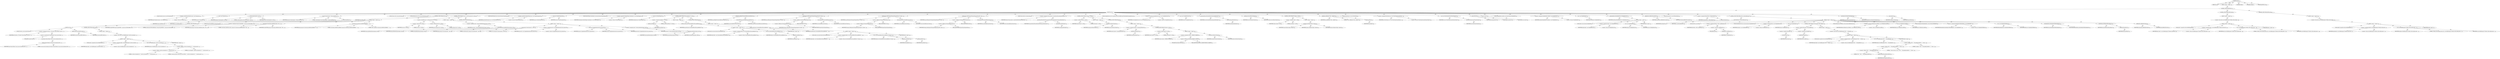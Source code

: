 digraph "send" {  
"111669149704" [label = <(METHOD,send)<SUB>156</SUB>> ]
"115964116996" [label = <(PARAM,this)<SUB>156</SUB>> ]
"25769803791" [label = <(BLOCK,&lt;empty&gt;,&lt;empty&gt;)<SUB>156</SUB>> ]
"47244640261" [label = <(CONTROL_STRUCTURE,TRY,try)<SUB>157</SUB>> ]
"25769803792" [label = <(BLOCK,try,try)<SUB>157</SUB>> ]
"94489280514" [label = <(LOCAL,Properties props: java.util.Properties)<SUB>158</SUB>> ]
"30064771146" [label = <(&lt;operator&gt;.assignment,Properties props = new Properties())<SUB>158</SUB>> ]
"68719476785" [label = <(IDENTIFIER,props,Properties props = new Properties())<SUB>158</SUB>> ]
"30064771147" [label = <(&lt;operator&gt;.alloc,new Properties())<SUB>158</SUB>> ]
"30064771148" [label = <(&lt;init&gt;,new Properties())<SUB>158</SUB>> ]
"68719476786" [label = <(IDENTIFIER,props,new Properties())<SUB>158</SUB>> ]
"30064771149" [label = <(put,put(&quot;mail.smtp.host&quot;, host))<SUB>160</SUB>> ]
"68719476787" [label = <(IDENTIFIER,props,put(&quot;mail.smtp.host&quot;, host))<SUB>160</SUB>> ]
"90194313235" [label = <(LITERAL,&quot;mail.smtp.host&quot;,put(&quot;mail.smtp.host&quot;, host))<SUB>160</SUB>> ]
"68719476788" [label = <(IDENTIFIER,host,put(&quot;mail.smtp.host&quot;, host))<SUB>160</SUB>> ]
"30064771150" [label = <(put,put(&quot;mail.smtp.port&quot;, String.valueOf(port)))<SUB>161</SUB>> ]
"68719476789" [label = <(IDENTIFIER,props,put(&quot;mail.smtp.port&quot;, String.valueOf(port)))<SUB>161</SUB>> ]
"90194313236" [label = <(LITERAL,&quot;mail.smtp.port&quot;,put(&quot;mail.smtp.port&quot;, String.valueOf(port)))<SUB>161</SUB>> ]
"30064771151" [label = <(valueOf,valueOf(port))<SUB>161</SUB>> ]
"68719476790" [label = <(IDENTIFIER,String,valueOf(port))<SUB>161</SUB>> ]
"68719476791" [label = <(IDENTIFIER,port,valueOf(port))<SUB>161</SUB>> ]
"94489280515" [label = <(LOCAL,Session sesh: javax.mail.Session)<SUB>166</SUB>> ]
"94489280516" [label = <(LOCAL,Authenticator auth: javax.mail.Authenticator)<SUB>167</SUB>> ]
"47244640262" [label = <(CONTROL_STRUCTURE,IF,if (SSL))<SUB>168</SUB>> ]
"68719476792" [label = <(IDENTIFIER,SSL,if (SSL))<SUB>168</SUB>> ]
"25769803793" [label = <(BLOCK,&lt;empty&gt;,&lt;empty&gt;)<SUB>168</SUB>> ]
"47244640263" [label = <(CONTROL_STRUCTURE,TRY,try)<SUB>169</SUB>> ]
"25769803794" [label = <(BLOCK,try,try)<SUB>169</SUB>> ]
"94489280517" [label = <(LOCAL,Provider p: java.security.Provider)<SUB>170</SUB>> ]
"30064771152" [label = <(&lt;operator&gt;.assignment,Provider p = (Provider) Class.forName(&quot;com.sun....)<SUB>170</SUB>> ]
"68719476793" [label = <(IDENTIFIER,p,Provider p = (Provider) Class.forName(&quot;com.sun....)<SUB>170</SUB>> ]
"30064771153" [label = <(&lt;operator&gt;.cast,(Provider) Class.forName(&quot;com.sun.net.ssl.inter...)<SUB>171</SUB>> ]
"180388626432" [label = <(TYPE_REF,Provider,Provider)<SUB>171</SUB>> ]
"30064771154" [label = <(newInstance,Class.forName(&quot;com.sun.net.ssl.internal.ssl.Pro...)<SUB>171</SUB>> ]
"30064771155" [label = <(forName,Class.forName(&quot;com.sun.net.ssl.internal.ssl.Pro...)<SUB>171</SUB>> ]
"68719476794" [label = <(IDENTIFIER,Class,Class.forName(&quot;com.sun.net.ssl.internal.ssl.Pro...)<SUB>171</SUB>> ]
"90194313237" [label = <(LITERAL,&quot;com.sun.net.ssl.internal.ssl.Provider&quot;,Class.forName(&quot;com.sun.net.ssl.internal.ssl.Pro...)<SUB>171</SUB>> ]
"30064771156" [label = <(addProvider,Security.addProvider(p))<SUB>172</SUB>> ]
"68719476795" [label = <(IDENTIFIER,Security,Security.addProvider(p))<SUB>172</SUB>> ]
"68719476796" [label = <(IDENTIFIER,p,Security.addProvider(p))<SUB>172</SUB>> ]
"47244640264" [label = <(CONTROL_STRUCTURE,CATCH,catch)<SUB>173</SUB>> ]
"25769803795" [label = <(BLOCK,&lt;empty&gt;,&lt;empty&gt;)<SUB>173</SUB>> ]
"30064771157" [label = <(&lt;operator&gt;.throw,throw new BuildException(&quot;could not instantiate...)<SUB>174</SUB>> ]
"25769803796" [label = <(BLOCK,&lt;empty&gt;,&lt;empty&gt;)<SUB>174</SUB>> ]
"94489280518" [label = <(LOCAL,$obj2: org.apache.tools.ant.BuildException)<SUB>174</SUB>> ]
"30064771158" [label = <(&lt;operator&gt;.assignment,$obj2 = new BuildException(&quot;could not instantia...)<SUB>174</SUB>> ]
"68719476797" [label = <(IDENTIFIER,$obj2,$obj2 = new BuildException(&quot;could not instantia...)<SUB>174</SUB>> ]
"30064771159" [label = <(&lt;operator&gt;.alloc,new BuildException(&quot;could not instantiate ssl &quot;...)<SUB>174</SUB>> ]
"30064771160" [label = <(&lt;init&gt;,new BuildException(&quot;could not instantiate ssl &quot;...)<SUB>174</SUB>> ]
"68719476798" [label = <(IDENTIFIER,$obj2,new BuildException(&quot;could not instantiate ssl &quot;...)<SUB>174</SUB>> ]
"30064771161" [label = <(&lt;operator&gt;.addition,&quot;could not instantiate ssl &quot; + &quot;security provid...)<SUB>174</SUB>> ]
"30064771162" [label = <(&lt;operator&gt;.addition,&quot;could not instantiate ssl &quot; + &quot;security provid...)<SUB>174</SUB>> ]
"90194313238" [label = <(LITERAL,&quot;could not instantiate ssl &quot;,&quot;could not instantiate ssl &quot; + &quot;security provid...)<SUB>174</SUB>> ]
"90194313239" [label = <(LITERAL,&quot;security provider, check that you have JSSE in &quot;,&quot;could not instantiate ssl &quot; + &quot;security provid...)<SUB>175</SUB>> ]
"90194313240" [label = <(LITERAL,&quot;your classpath&quot;,&quot;could not instantiate ssl &quot; + &quot;security provid...)<SUB>176</SUB>> ]
"68719476799" [label = <(IDENTIFIER,$obj2,&lt;empty&gt;)<SUB>174</SUB>> ]
"94489280519" [label = <(LOCAL,String SSL_FACTORY: java.lang.String)<SUB>178</SUB>> ]
"30064771163" [label = <(&lt;operator&gt;.assignment,String SSL_FACTORY = &quot;javax.net.ssl.SSLSocketFa...)<SUB>178</SUB>> ]
"68719476800" [label = <(IDENTIFIER,SSL_FACTORY,String SSL_FACTORY = &quot;javax.net.ssl.SSLSocketFa...)<SUB>178</SUB>> ]
"90194313241" [label = <(LITERAL,&quot;javax.net.ssl.SSLSocketFactory&quot;,String SSL_FACTORY = &quot;javax.net.ssl.SSLSocketFa...)<SUB>178</SUB>> ]
"30064771164" [label = <(put,props.put(&quot;mail.smtp.socketFactory.class&quot;, SSL_...)<SUB>180</SUB>> ]
"68719476801" [label = <(IDENTIFIER,props,props.put(&quot;mail.smtp.socketFactory.class&quot;, SSL_...)<SUB>180</SUB>> ]
"90194313242" [label = <(LITERAL,&quot;mail.smtp.socketFactory.class&quot;,props.put(&quot;mail.smtp.socketFactory.class&quot;, SSL_...)<SUB>180</SUB>> ]
"68719476802" [label = <(IDENTIFIER,SSL_FACTORY,props.put(&quot;mail.smtp.socketFactory.class&quot;, SSL_...)<SUB>180</SUB>> ]
"30064771165" [label = <(put,props.put(&quot;mail.smtp.socketFactory.fallback&quot;, &quot;...)<SUB>181</SUB>> ]
"68719476803" [label = <(IDENTIFIER,props,props.put(&quot;mail.smtp.socketFactory.fallback&quot;, &quot;...)<SUB>181</SUB>> ]
"90194313243" [label = <(LITERAL,&quot;mail.smtp.socketFactory.fallback&quot;,props.put(&quot;mail.smtp.socketFactory.fallback&quot;, &quot;...)<SUB>181</SUB>> ]
"90194313244" [label = <(LITERAL,&quot;false&quot;,props.put(&quot;mail.smtp.socketFactory.fallback&quot;, &quot;...)<SUB>181</SUB>> ]
"47244640265" [label = <(CONTROL_STRUCTURE,IF,if (user == null &amp;&amp; password == null))<SUB>183</SUB>> ]
"30064771166" [label = <(&lt;operator&gt;.logicalAnd,user == null &amp;&amp; password == null)<SUB>183</SUB>> ]
"30064771167" [label = <(&lt;operator&gt;.equals,user == null)<SUB>183</SUB>> ]
"68719476804" [label = <(IDENTIFIER,user,user == null)<SUB>183</SUB>> ]
"90194313245" [label = <(LITERAL,null,user == null)<SUB>183</SUB>> ]
"30064771168" [label = <(&lt;operator&gt;.equals,password == null)<SUB>183</SUB>> ]
"68719476805" [label = <(IDENTIFIER,password,password == null)<SUB>183</SUB>> ]
"90194313246" [label = <(LITERAL,null,password == null)<SUB>183</SUB>> ]
"25769803797" [label = <(BLOCK,&lt;empty&gt;,&lt;empty&gt;)<SUB>183</SUB>> ]
"30064771169" [label = <(&lt;operator&gt;.assignment,sesh = Session.getDefaultInstance(props, null))<SUB>184</SUB>> ]
"68719476806" [label = <(IDENTIFIER,sesh,sesh = Session.getDefaultInstance(props, null))<SUB>184</SUB>> ]
"30064771170" [label = <(getDefaultInstance,getDefaultInstance(props, null))<SUB>184</SUB>> ]
"68719476807" [label = <(IDENTIFIER,Session,getDefaultInstance(props, null))<SUB>184</SUB>> ]
"68719476808" [label = <(IDENTIFIER,props,getDefaultInstance(props, null))<SUB>184</SUB>> ]
"90194313247" [label = <(LITERAL,null,getDefaultInstance(props, null))<SUB>184</SUB>> ]
"47244640266" [label = <(CONTROL_STRUCTURE,ELSE,else)<SUB>185</SUB>> ]
"25769803798" [label = <(BLOCK,&lt;empty&gt;,&lt;empty&gt;)<SUB>185</SUB>> ]
"30064771171" [label = <(put,props.put(&quot;mail.smtp.auth&quot;, &quot;true&quot;))<SUB>186</SUB>> ]
"68719476809" [label = <(IDENTIFIER,props,props.put(&quot;mail.smtp.auth&quot;, &quot;true&quot;))<SUB>186</SUB>> ]
"90194313248" [label = <(LITERAL,&quot;mail.smtp.auth&quot;,props.put(&quot;mail.smtp.auth&quot;, &quot;true&quot;))<SUB>186</SUB>> ]
"90194313249" [label = <(LITERAL,&quot;true&quot;,props.put(&quot;mail.smtp.auth&quot;, &quot;true&quot;))<SUB>186</SUB>> ]
"30064771172" [label = <(&lt;operator&gt;.assignment,auth = new SimpleAuthenticator(user, password))<SUB>187</SUB>> ]
"68719476810" [label = <(IDENTIFIER,auth,auth = new SimpleAuthenticator(user, password))<SUB>187</SUB>> ]
"30064771173" [label = <(&lt;operator&gt;.alloc,new SimpleAuthenticator(user, password))<SUB>187</SUB>> ]
"30064771174" [label = <(&lt;init&gt;,new SimpleAuthenticator(user, password))<SUB>187</SUB>> ]
"68719476811" [label = <(IDENTIFIER,auth,new SimpleAuthenticator(user, password))<SUB>187</SUB>> ]
"68719476812" [label = <(IDENTIFIER,user,new SimpleAuthenticator(user, password))<SUB>187</SUB>> ]
"68719476813" [label = <(IDENTIFIER,password,new SimpleAuthenticator(user, password))<SUB>187</SUB>> ]
"30064771175" [label = <(&lt;operator&gt;.assignment,sesh = Session.getInstance(props, auth))<SUB>188</SUB>> ]
"68719476814" [label = <(IDENTIFIER,sesh,sesh = Session.getInstance(props, auth))<SUB>188</SUB>> ]
"30064771176" [label = <(getInstance,getInstance(props, auth))<SUB>188</SUB>> ]
"68719476815" [label = <(IDENTIFIER,Session,getInstance(props, auth))<SUB>188</SUB>> ]
"68719476816" [label = <(IDENTIFIER,props,getInstance(props, auth))<SUB>188</SUB>> ]
"68719476817" [label = <(IDENTIFIER,auth,getInstance(props, auth))<SUB>188</SUB>> ]
"94489280520" [label = <(LOCAL,MimeMessage msg: javax.mail.internet.MimeMessage)<SUB>191</SUB>> ]
"30064771177" [label = <(&lt;operator&gt;.assignment,MimeMessage msg = new MimeMessage(sesh))<SUB>191</SUB>> ]
"68719476818" [label = <(IDENTIFIER,msg,MimeMessage msg = new MimeMessage(sesh))<SUB>191</SUB>> ]
"30064771178" [label = <(&lt;operator&gt;.alloc,new MimeMessage(sesh))<SUB>191</SUB>> ]
"30064771179" [label = <(&lt;init&gt;,new MimeMessage(sesh))<SUB>191</SUB>> ]
"68719476819" [label = <(IDENTIFIER,msg,new MimeMessage(sesh))<SUB>191</SUB>> ]
"68719476820" [label = <(IDENTIFIER,sesh,new MimeMessage(sesh))<SUB>191</SUB>> ]
"94489280521" [label = <(LOCAL,MimeMultipart attachments: javax.mail.internet.MimeMultipart)<SUB>192</SUB>> ]
"30064771180" [label = <(&lt;operator&gt;.assignment,MimeMultipart attachments = new MimeMultipart())<SUB>192</SUB>> ]
"68719476821" [label = <(IDENTIFIER,attachments,MimeMultipart attachments = new MimeMultipart())<SUB>192</SUB>> ]
"30064771181" [label = <(&lt;operator&gt;.alloc,new MimeMultipart())<SUB>192</SUB>> ]
"30064771182" [label = <(&lt;init&gt;,new MimeMultipart())<SUB>192</SUB>> ]
"68719476822" [label = <(IDENTIFIER,attachments,new MimeMultipart())<SUB>192</SUB>> ]
"47244640267" [label = <(CONTROL_STRUCTURE,IF,if (from.getName() == null))<SUB>195</SUB>> ]
"30064771183" [label = <(&lt;operator&gt;.equals,from.getName() == null)<SUB>195</SUB>> ]
"30064771184" [label = <(getName,getName())<SUB>195</SUB>> ]
"68719476823" [label = <(IDENTIFIER,from,getName())<SUB>195</SUB>> ]
"90194313250" [label = <(LITERAL,null,from.getName() == null)<SUB>195</SUB>> ]
"25769803799" [label = <(BLOCK,&lt;empty&gt;,&lt;empty&gt;)<SUB>195</SUB>> ]
"30064771185" [label = <(setFrom,setFrom(new InternetAddress(from.getAddress())))<SUB>196</SUB>> ]
"68719476824" [label = <(IDENTIFIER,msg,setFrom(new InternetAddress(from.getAddress())))<SUB>196</SUB>> ]
"25769803800" [label = <(BLOCK,&lt;empty&gt;,&lt;empty&gt;)<SUB>196</SUB>> ]
"94489280522" [label = <(LOCAL,$obj3: javax.mail.internet.InternetAddress)<SUB>196</SUB>> ]
"30064771186" [label = <(&lt;operator&gt;.assignment,$obj3 = new InternetAddress(from.getAddress()))<SUB>196</SUB>> ]
"68719476825" [label = <(IDENTIFIER,$obj3,$obj3 = new InternetAddress(from.getAddress()))<SUB>196</SUB>> ]
"30064771187" [label = <(&lt;operator&gt;.alloc,new InternetAddress(from.getAddress()))<SUB>196</SUB>> ]
"30064771188" [label = <(&lt;init&gt;,new InternetAddress(from.getAddress()))<SUB>196</SUB>> ]
"68719476826" [label = <(IDENTIFIER,$obj3,new InternetAddress(from.getAddress()))<SUB>196</SUB>> ]
"30064771189" [label = <(getAddress,getAddress())<SUB>196</SUB>> ]
"68719476827" [label = <(IDENTIFIER,from,getAddress())<SUB>196</SUB>> ]
"68719476828" [label = <(IDENTIFIER,$obj3,&lt;empty&gt;)<SUB>196</SUB>> ]
"47244640268" [label = <(CONTROL_STRUCTURE,ELSE,else)<SUB>197</SUB>> ]
"25769803801" [label = <(BLOCK,&lt;empty&gt;,&lt;empty&gt;)<SUB>197</SUB>> ]
"30064771190" [label = <(setFrom,setFrom(new InternetAddress(from.getAddress(), ...)<SUB>198</SUB>> ]
"68719476829" [label = <(IDENTIFIER,msg,setFrom(new InternetAddress(from.getAddress(), ...)<SUB>198</SUB>> ]
"25769803802" [label = <(BLOCK,&lt;empty&gt;,&lt;empty&gt;)<SUB>198</SUB>> ]
"94489280523" [label = <(LOCAL,$obj4: javax.mail.internet.InternetAddress)<SUB>198</SUB>> ]
"30064771191" [label = <(&lt;operator&gt;.assignment,$obj4 = new InternetAddress(from.getAddress(), ...)<SUB>198</SUB>> ]
"68719476830" [label = <(IDENTIFIER,$obj4,$obj4 = new InternetAddress(from.getAddress(), ...)<SUB>198</SUB>> ]
"30064771192" [label = <(&lt;operator&gt;.alloc,new InternetAddress(from.getAddress(), from.get...)<SUB>198</SUB>> ]
"30064771193" [label = <(&lt;init&gt;,new InternetAddress(from.getAddress(), from.get...)<SUB>198</SUB>> ]
"68719476831" [label = <(IDENTIFIER,$obj4,new InternetAddress(from.getAddress(), from.get...)<SUB>198</SUB>> ]
"30064771194" [label = <(getAddress,getAddress())<SUB>198</SUB>> ]
"68719476832" [label = <(IDENTIFIER,from,getAddress())<SUB>198</SUB>> ]
"30064771195" [label = <(getName,getName())<SUB>199</SUB>> ]
"68719476833" [label = <(IDENTIFIER,from,getName())<SUB>199</SUB>> ]
"68719476834" [label = <(IDENTIFIER,$obj4,&lt;empty&gt;)<SUB>198</SUB>> ]
"30064771196" [label = <(setReplyTo,setReplyTo(internetAddresses(replyToList)))<SUB>202</SUB>> ]
"68719476835" [label = <(IDENTIFIER,msg,setReplyTo(internetAddresses(replyToList)))<SUB>202</SUB>> ]
"30064771197" [label = <(internetAddresses,internetAddresses(replyToList))<SUB>202</SUB>> ]
"68719476740" [label = <(IDENTIFIER,this,internetAddresses(replyToList))<SUB>202</SUB>> ]
"68719476836" [label = <(IDENTIFIER,replyToList,internetAddresses(replyToList))<SUB>202</SUB>> ]
"30064771198" [label = <(setRecipients,setRecipients(Message.RecipientType.TO, interne...)<SUB>203</SUB>> ]
"68719476837" [label = <(IDENTIFIER,msg,setRecipients(Message.RecipientType.TO, interne...)<SUB>203</SUB>> ]
"30064771199" [label = <(&lt;operator&gt;.fieldAccess,Message.RecipientType.TO)<SUB>203</SUB>> ]
"30064771200" [label = <(&lt;operator&gt;.fieldAccess,Message.RecipientType)<SUB>203</SUB>> ]
"68719476838" [label = <(IDENTIFIER,Message,setRecipients(Message.RecipientType.TO, interne...)<SUB>203</SUB>> ]
"55834574880" [label = <(FIELD_IDENTIFIER,RecipientType,RecipientType)<SUB>203</SUB>> ]
"55834574881" [label = <(FIELD_IDENTIFIER,TO,TO)<SUB>203</SUB>> ]
"30064771201" [label = <(internetAddresses,internetAddresses(toList))<SUB>204</SUB>> ]
"68719476741" [label = <(IDENTIFIER,this,internetAddresses(toList))<SUB>204</SUB>> ]
"68719476839" [label = <(IDENTIFIER,toList,internetAddresses(toList))<SUB>204</SUB>> ]
"30064771202" [label = <(setRecipients,setRecipients(Message.RecipientType.CC, interne...)<SUB>205</SUB>> ]
"68719476840" [label = <(IDENTIFIER,msg,setRecipients(Message.RecipientType.CC, interne...)<SUB>205</SUB>> ]
"30064771203" [label = <(&lt;operator&gt;.fieldAccess,Message.RecipientType.CC)<SUB>205</SUB>> ]
"30064771204" [label = <(&lt;operator&gt;.fieldAccess,Message.RecipientType)<SUB>205</SUB>> ]
"68719476841" [label = <(IDENTIFIER,Message,setRecipients(Message.RecipientType.CC, interne...)<SUB>205</SUB>> ]
"55834574882" [label = <(FIELD_IDENTIFIER,RecipientType,RecipientType)<SUB>205</SUB>> ]
"55834574883" [label = <(FIELD_IDENTIFIER,CC,CC)<SUB>205</SUB>> ]
"30064771205" [label = <(internetAddresses,internetAddresses(ccList))<SUB>206</SUB>> ]
"68719476742" [label = <(IDENTIFIER,this,internetAddresses(ccList))<SUB>206</SUB>> ]
"68719476842" [label = <(IDENTIFIER,ccList,internetAddresses(ccList))<SUB>206</SUB>> ]
"30064771206" [label = <(setRecipients,setRecipients(Message.RecipientType.BCC, intern...)<SUB>207</SUB>> ]
"68719476843" [label = <(IDENTIFIER,msg,setRecipients(Message.RecipientType.BCC, intern...)<SUB>207</SUB>> ]
"30064771207" [label = <(&lt;operator&gt;.fieldAccess,Message.RecipientType.BCC)<SUB>207</SUB>> ]
"30064771208" [label = <(&lt;operator&gt;.fieldAccess,Message.RecipientType)<SUB>207</SUB>> ]
"68719476844" [label = <(IDENTIFIER,Message,setRecipients(Message.RecipientType.BCC, intern...)<SUB>207</SUB>> ]
"55834574884" [label = <(FIELD_IDENTIFIER,RecipientType,RecipientType)<SUB>207</SUB>> ]
"55834574885" [label = <(FIELD_IDENTIFIER,BCC,BCC)<SUB>207</SUB>> ]
"30064771209" [label = <(internetAddresses,internetAddresses(bccList))<SUB>208</SUB>> ]
"68719476743" [label = <(IDENTIFIER,this,internetAddresses(bccList))<SUB>208</SUB>> ]
"68719476845" [label = <(IDENTIFIER,bccList,internetAddresses(bccList))<SUB>208</SUB>> ]
"94489280524" [label = <(LOCAL,String charset: java.lang.String)<SUB>212</SUB>> ]
"30064771210" [label = <(&lt;operator&gt;.assignment,String charset = parseCharSetFromMimeType(messa...)<SUB>212</SUB>> ]
"68719476846" [label = <(IDENTIFIER,charset,String charset = parseCharSetFromMimeType(messa...)<SUB>212</SUB>> ]
"30064771211" [label = <(parseCharSetFromMimeType,parseCharSetFromMimeType(message.getMimeType()))<SUB>212</SUB>> ]
"68719476744" [label = <(IDENTIFIER,this,parseCharSetFromMimeType(message.getMimeType()))<SUB>212</SUB>> ]
"30064771212" [label = <(getMimeType,getMimeType())<SUB>212</SUB>> ]
"68719476847" [label = <(IDENTIFIER,message,getMimeType())<SUB>212</SUB>> ]
"47244640269" [label = <(CONTROL_STRUCTURE,IF,if (charset != null))<SUB>213</SUB>> ]
"30064771213" [label = <(&lt;operator&gt;.notEquals,charset != null)<SUB>213</SUB>> ]
"68719476848" [label = <(IDENTIFIER,charset,charset != null)<SUB>213</SUB>> ]
"90194313251" [label = <(LITERAL,null,charset != null)<SUB>213</SUB>> ]
"25769803803" [label = <(BLOCK,&lt;empty&gt;,&lt;empty&gt;)<SUB>213</SUB>> ]
"30064771214" [label = <(setCharset,setCharset(charset))<SUB>215</SUB>> ]
"68719476849" [label = <(IDENTIFIER,message,setCharset(charset))<SUB>215</SUB>> ]
"68719476850" [label = <(IDENTIFIER,charset,setCharset(charset))<SUB>215</SUB>> ]
"47244640270" [label = <(CONTROL_STRUCTURE,ELSE,else)<SUB>216</SUB>> ]
"25769803804" [label = <(BLOCK,&lt;empty&gt;,&lt;empty&gt;)<SUB>216</SUB>> ]
"30064771215" [label = <(&lt;operator&gt;.assignment,charset = message.getCharset())<SUB>218</SUB>> ]
"68719476851" [label = <(IDENTIFIER,charset,charset = message.getCharset())<SUB>218</SUB>> ]
"30064771216" [label = <(getCharset,getCharset())<SUB>218</SUB>> ]
"68719476852" [label = <(IDENTIFIER,message,getCharset())<SUB>218</SUB>> ]
"47244640271" [label = <(CONTROL_STRUCTURE,IF,if (charset == null))<SUB>219</SUB>> ]
"30064771217" [label = <(&lt;operator&gt;.equals,charset == null)<SUB>219</SUB>> ]
"68719476853" [label = <(IDENTIFIER,charset,charset == null)<SUB>219</SUB>> ]
"90194313252" [label = <(LITERAL,null,charset == null)<SUB>219</SUB>> ]
"25769803805" [label = <(BLOCK,&lt;empty&gt;,&lt;empty&gt;)<SUB>219</SUB>> ]
"30064771218" [label = <(&lt;operator&gt;.assignment,charset = DEFAULT_CHARSET)<SUB>221</SUB>> ]
"68719476854" [label = <(IDENTIFIER,charset,charset = DEFAULT_CHARSET)<SUB>221</SUB>> ]
"30064771219" [label = <(&lt;operator&gt;.fieldAccess,MimeMailer.DEFAULT_CHARSET)<SUB>221</SUB>> ]
"180388626433" [label = <(TYPE_REF,MimeMailer,MimeMailer)<SUB>221</SUB>> ]
"55834574886" [label = <(FIELD_IDENTIFIER,DEFAULT_CHARSET,DEFAULT_CHARSET)<SUB>221</SUB>> ]
"30064771220" [label = <(setCharset,setCharset(charset))<SUB>222</SUB>> ]
"68719476855" [label = <(IDENTIFIER,message,setCharset(charset))<SUB>222</SUB>> ]
"68719476856" [label = <(IDENTIFIER,charset,setCharset(charset))<SUB>222</SUB>> ]
"94489280525" [label = <(LOCAL,StringDataSource sds: org.apache.tools.ant.taskdefs.email.MimeMailer$StringDataSource)<SUB>227</SUB>> ]
"30064771221" [label = <(&lt;operator&gt;.assignment,StringDataSource sds = new StringDataSource())<SUB>227</SUB>> ]
"68719476857" [label = <(IDENTIFIER,sds,StringDataSource sds = new StringDataSource())<SUB>227</SUB>> ]
"30064771222" [label = <(&lt;operator&gt;.alloc,new StringDataSource())<SUB>227</SUB>> ]
"30064771223" [label = <(&lt;init&gt;,new StringDataSource())<SUB>227</SUB>> ]
"68719476858" [label = <(IDENTIFIER,sds,new StringDataSource())<SUB>227</SUB>> ]
"30064771224" [label = <(setContentType,setContentType(message.getMimeType()))<SUB>228</SUB>> ]
"68719476859" [label = <(IDENTIFIER,sds,setContentType(message.getMimeType()))<SUB>228</SUB>> ]
"30064771225" [label = <(getMimeType,getMimeType())<SUB>228</SUB>> ]
"68719476860" [label = <(IDENTIFIER,message,getMimeType())<SUB>228</SUB>> ]
"30064771226" [label = <(setCharset,sds.setCharset(charset))<SUB>229</SUB>> ]
"68719476861" [label = <(IDENTIFIER,sds,sds.setCharset(charset))<SUB>229</SUB>> ]
"68719476862" [label = <(IDENTIFIER,charset,sds.setCharset(charset))<SUB>229</SUB>> ]
"47244640272" [label = <(CONTROL_STRUCTURE,IF,if (subject != null))<SUB>231</SUB>> ]
"30064771227" [label = <(&lt;operator&gt;.notEquals,subject != null)<SUB>231</SUB>> ]
"68719476863" [label = <(IDENTIFIER,subject,subject != null)<SUB>231</SUB>> ]
"90194313253" [label = <(LITERAL,null,subject != null)<SUB>231</SUB>> ]
"25769803806" [label = <(BLOCK,&lt;empty&gt;,&lt;empty&gt;)<SUB>231</SUB>> ]
"30064771228" [label = <(setSubject,setSubject(subject, charset))<SUB>232</SUB>> ]
"68719476864" [label = <(IDENTIFIER,msg,setSubject(subject, charset))<SUB>232</SUB>> ]
"68719476865" [label = <(IDENTIFIER,subject,setSubject(subject, charset))<SUB>232</SUB>> ]
"68719476866" [label = <(IDENTIFIER,charset,setSubject(subject, charset))<SUB>232</SUB>> ]
"30064771229" [label = <(addHeader,addHeader(&quot;Date&quot;, getDate()))<SUB>234</SUB>> ]
"68719476867" [label = <(IDENTIFIER,msg,addHeader(&quot;Date&quot;, getDate()))<SUB>234</SUB>> ]
"90194313254" [label = <(LITERAL,&quot;Date&quot;,addHeader(&quot;Date&quot;, getDate()))<SUB>234</SUB>> ]
"30064771230" [label = <(getDate,getDate())<SUB>234</SUB>> ]
"68719476745" [label = <(IDENTIFIER,this,getDate())<SUB>234</SUB>> ]
"94489280526" [label = <(LOCAL,PrintStream out: java.io.PrintStream)<SUB>236</SUB>> ]
"30064771231" [label = <(&lt;operator&gt;.assignment,PrintStream out = new PrintStream(sds.getOutput...)<SUB>236</SUB>> ]
"68719476868" [label = <(IDENTIFIER,out,PrintStream out = new PrintStream(sds.getOutput...)<SUB>236</SUB>> ]
"30064771232" [label = <(&lt;operator&gt;.alloc,new PrintStream(sds.getOutputStream()))<SUB>236</SUB>> ]
"30064771233" [label = <(&lt;init&gt;,new PrintStream(sds.getOutputStream()))<SUB>236</SUB>> ]
"68719476869" [label = <(IDENTIFIER,out,new PrintStream(sds.getOutputStream()))<SUB>236</SUB>> ]
"30064771234" [label = <(getOutputStream,sds.getOutputStream())<SUB>236</SUB>> ]
"68719476870" [label = <(IDENTIFIER,sds,sds.getOutputStream())<SUB>236</SUB>> ]
"30064771235" [label = <(print,print(out))<SUB>237</SUB>> ]
"68719476871" [label = <(IDENTIFIER,message,print(out))<SUB>237</SUB>> ]
"68719476872" [label = <(IDENTIFIER,out,print(out))<SUB>237</SUB>> ]
"30064771236" [label = <(close,out.close())<SUB>238</SUB>> ]
"68719476873" [label = <(IDENTIFIER,out,out.close())<SUB>238</SUB>> ]
"94489280527" [label = <(LOCAL,MimeBodyPart textbody: javax.mail.internet.MimeBodyPart)<SUB>240</SUB>> ]
"30064771237" [label = <(&lt;operator&gt;.assignment,MimeBodyPart textbody = new MimeBodyPart())<SUB>240</SUB>> ]
"68719476874" [label = <(IDENTIFIER,textbody,MimeBodyPart textbody = new MimeBodyPart())<SUB>240</SUB>> ]
"30064771238" [label = <(&lt;operator&gt;.alloc,new MimeBodyPart())<SUB>240</SUB>> ]
"30064771239" [label = <(&lt;init&gt;,new MimeBodyPart())<SUB>240</SUB>> ]
"68719476875" [label = <(IDENTIFIER,textbody,new MimeBodyPart())<SUB>240</SUB>> ]
"30064771240" [label = <(setDataHandler,setDataHandler(new DataHandler(sds)))<SUB>241</SUB>> ]
"68719476876" [label = <(IDENTIFIER,textbody,setDataHandler(new DataHandler(sds)))<SUB>241</SUB>> ]
"25769803807" [label = <(BLOCK,&lt;empty&gt;,&lt;empty&gt;)<SUB>241</SUB>> ]
"94489280528" [label = <(LOCAL,$obj5: javax.activation.DataHandler)<SUB>241</SUB>> ]
"30064771241" [label = <(&lt;operator&gt;.assignment,$obj5 = new DataHandler(sds))<SUB>241</SUB>> ]
"68719476877" [label = <(IDENTIFIER,$obj5,$obj5 = new DataHandler(sds))<SUB>241</SUB>> ]
"30064771242" [label = <(&lt;operator&gt;.alloc,new DataHandler(sds))<SUB>241</SUB>> ]
"30064771243" [label = <(&lt;init&gt;,new DataHandler(sds))<SUB>241</SUB>> ]
"68719476878" [label = <(IDENTIFIER,$obj5,new DataHandler(sds))<SUB>241</SUB>> ]
"68719476879" [label = <(IDENTIFIER,sds,new DataHandler(sds))<SUB>241</SUB>> ]
"68719476880" [label = <(IDENTIFIER,$obj5,&lt;empty&gt;)<SUB>241</SUB>> ]
"30064771244" [label = <(addBodyPart,addBodyPart(textbody))<SUB>242</SUB>> ]
"68719476881" [label = <(IDENTIFIER,attachments,addBodyPart(textbody))<SUB>242</SUB>> ]
"68719476882" [label = <(IDENTIFIER,textbody,addBodyPart(textbody))<SUB>242</SUB>> ]
"94489280529" [label = <(LOCAL,Enumeration e: java.util.Enumeration)<SUB>244</SUB>> ]
"30064771245" [label = <(&lt;operator&gt;.assignment,Enumeration e = files.elements())<SUB>244</SUB>> ]
"68719476883" [label = <(IDENTIFIER,e,Enumeration e = files.elements())<SUB>244</SUB>> ]
"30064771246" [label = <(elements,elements())<SUB>244</SUB>> ]
"68719476884" [label = <(IDENTIFIER,files,elements())<SUB>244</SUB>> ]
"47244640273" [label = <(CONTROL_STRUCTURE,WHILE,while (e.hasMoreElements()))<SUB>246</SUB>> ]
"30064771247" [label = <(hasMoreElements,e.hasMoreElements())<SUB>246</SUB>> ]
"68719476885" [label = <(IDENTIFIER,e,e.hasMoreElements())<SUB>246</SUB>> ]
"25769803808" [label = <(BLOCK,&lt;empty&gt;,&lt;empty&gt;)<SUB>246</SUB>> ]
"94489280530" [label = <(LOCAL,File file: java.io.File)<SUB>247</SUB>> ]
"30064771248" [label = <(&lt;operator&gt;.assignment,File file = (File) e.nextElement())<SUB>247</SUB>> ]
"68719476886" [label = <(IDENTIFIER,file,File file = (File) e.nextElement())<SUB>247</SUB>> ]
"30064771249" [label = <(&lt;operator&gt;.cast,(File) e.nextElement())<SUB>247</SUB>> ]
"180388626434" [label = <(TYPE_REF,File,File)<SUB>247</SUB>> ]
"30064771250" [label = <(nextElement,e.nextElement())<SUB>247</SUB>> ]
"68719476887" [label = <(IDENTIFIER,e,e.nextElement())<SUB>247</SUB>> ]
"94489280531" [label = <(LOCAL,MimeBodyPart body: javax.mail.internet.MimeBodyPart)<SUB>249</SUB>> ]
"30064771251" [label = <(&lt;operator&gt;.assignment,body = new MimeBodyPart())<SUB>251</SUB>> ]
"68719476888" [label = <(IDENTIFIER,body,body = new MimeBodyPart())<SUB>251</SUB>> ]
"30064771252" [label = <(&lt;operator&gt;.alloc,new MimeBodyPart())<SUB>251</SUB>> ]
"30064771253" [label = <(&lt;init&gt;,new MimeBodyPart())<SUB>251</SUB>> ]
"68719476889" [label = <(IDENTIFIER,body,new MimeBodyPart())<SUB>251</SUB>> ]
"47244640274" [label = <(CONTROL_STRUCTURE,IF,if (!file.exists() || !file.canRead()))<SUB>252</SUB>> ]
"30064771254" [label = <(&lt;operator&gt;.logicalOr,!file.exists() || !file.canRead())<SUB>252</SUB>> ]
"30064771255" [label = <(&lt;operator&gt;.logicalNot,!file.exists())<SUB>252</SUB>> ]
"30064771256" [label = <(exists,file.exists())<SUB>252</SUB>> ]
"68719476890" [label = <(IDENTIFIER,file,file.exists())<SUB>252</SUB>> ]
"30064771257" [label = <(&lt;operator&gt;.logicalNot,!file.canRead())<SUB>252</SUB>> ]
"30064771258" [label = <(canRead,file.canRead())<SUB>252</SUB>> ]
"68719476891" [label = <(IDENTIFIER,file,file.canRead())<SUB>252</SUB>> ]
"25769803809" [label = <(BLOCK,&lt;empty&gt;,&lt;empty&gt;)<SUB>252</SUB>> ]
"30064771259" [label = <(&lt;operator&gt;.throw,throw new BuildException(&quot;File \&quot;&quot; + file.getAb...)<SUB>253</SUB>> ]
"25769803810" [label = <(BLOCK,&lt;empty&gt;,&lt;empty&gt;)<SUB>253</SUB>> ]
"94489280532" [label = <(LOCAL,$obj6: org.apache.tools.ant.BuildException)<SUB>253</SUB>> ]
"30064771260" [label = <(&lt;operator&gt;.assignment,$obj6 = new BuildException(&quot;File \&quot;&quot; + file.get...)<SUB>253</SUB>> ]
"68719476892" [label = <(IDENTIFIER,$obj6,$obj6 = new BuildException(&quot;File \&quot;&quot; + file.get...)<SUB>253</SUB>> ]
"30064771261" [label = <(&lt;operator&gt;.alloc,new BuildException(&quot;File \&quot;&quot; + file.getAbsolute...)<SUB>253</SUB>> ]
"30064771262" [label = <(&lt;init&gt;,new BuildException(&quot;File \&quot;&quot; + file.getAbsolute...)<SUB>253</SUB>> ]
"68719476893" [label = <(IDENTIFIER,$obj6,new BuildException(&quot;File \&quot;&quot; + file.getAbsolute...)<SUB>253</SUB>> ]
"30064771263" [label = <(&lt;operator&gt;.addition,&quot;File \&quot;&quot; + file.getAbsolutePath() + &quot;\&quot; does n...)<SUB>253</SUB>> ]
"30064771264" [label = <(&lt;operator&gt;.addition,&quot;File \&quot;&quot; + file.getAbsolutePath() + &quot;\&quot; does n...)<SUB>253</SUB>> ]
"30064771265" [label = <(&lt;operator&gt;.addition,&quot;File \&quot;&quot; + file.getAbsolutePath())<SUB>253</SUB>> ]
"90194313255" [label = <(LITERAL,&quot;File \&quot;&quot;,&quot;File \&quot;&quot; + file.getAbsolutePath())<SUB>253</SUB>> ]
"30064771266" [label = <(getAbsolutePath,file.getAbsolutePath())<SUB>253</SUB>> ]
"68719476894" [label = <(IDENTIFIER,file,file.getAbsolutePath())<SUB>253</SUB>> ]
"90194313256" [label = <(LITERAL,&quot;\&quot; does not exist or is not &quot;,&quot;File \&quot;&quot; + file.getAbsolutePath() + &quot;\&quot; does n...)<SUB>254</SUB>> ]
"90194313257" [label = <(LITERAL,&quot;readable.&quot;,&quot;File \&quot;&quot; + file.getAbsolutePath() + &quot;\&quot; does n...)<SUB>255</SUB>> ]
"68719476895" [label = <(IDENTIFIER,$obj6,&lt;empty&gt;)<SUB>253</SUB>> ]
"94489280533" [label = <(LOCAL,FileDataSource fileData: javax.activation.FileDataSource)<SUB>257</SUB>> ]
"30064771267" [label = <(&lt;operator&gt;.assignment,FileDataSource fileData = new FileDataSource(file))<SUB>257</SUB>> ]
"68719476896" [label = <(IDENTIFIER,fileData,FileDataSource fileData = new FileDataSource(file))<SUB>257</SUB>> ]
"30064771268" [label = <(&lt;operator&gt;.alloc,new FileDataSource(file))<SUB>257</SUB>> ]
"30064771269" [label = <(&lt;init&gt;,new FileDataSource(file))<SUB>257</SUB>> ]
"68719476897" [label = <(IDENTIFIER,fileData,new FileDataSource(file))<SUB>257</SUB>> ]
"68719476898" [label = <(IDENTIFIER,file,new FileDataSource(file))<SUB>257</SUB>> ]
"94489280534" [label = <(LOCAL,DataHandler fileDataHandler: javax.activation.DataHandler)<SUB>258</SUB>> ]
"30064771270" [label = <(&lt;operator&gt;.assignment,DataHandler fileDataHandler = new DataHandler(f...)<SUB>258</SUB>> ]
"68719476899" [label = <(IDENTIFIER,fileDataHandler,DataHandler fileDataHandler = new DataHandler(f...)<SUB>258</SUB>> ]
"30064771271" [label = <(&lt;operator&gt;.alloc,new DataHandler(fileData))<SUB>258</SUB>> ]
"30064771272" [label = <(&lt;init&gt;,new DataHandler(fileData))<SUB>258</SUB>> ]
"68719476900" [label = <(IDENTIFIER,fileDataHandler,new DataHandler(fileData))<SUB>258</SUB>> ]
"68719476901" [label = <(IDENTIFIER,fileData,new DataHandler(fileData))<SUB>258</SUB>> ]
"30064771273" [label = <(setDataHandler,setDataHandler(fileDataHandler))<SUB>260</SUB>> ]
"68719476902" [label = <(IDENTIFIER,body,setDataHandler(fileDataHandler))<SUB>260</SUB>> ]
"68719476903" [label = <(IDENTIFIER,fileDataHandler,setDataHandler(fileDataHandler))<SUB>260</SUB>> ]
"30064771274" [label = <(setFileName,setFileName(file.getName()))<SUB>261</SUB>> ]
"68719476904" [label = <(IDENTIFIER,body,setFileName(file.getName()))<SUB>261</SUB>> ]
"30064771275" [label = <(getName,file.getName())<SUB>261</SUB>> ]
"68719476905" [label = <(IDENTIFIER,file,file.getName())<SUB>261</SUB>> ]
"30064771276" [label = <(addBodyPart,addBodyPart(body))<SUB>262</SUB>> ]
"68719476906" [label = <(IDENTIFIER,attachments,addBodyPart(body))<SUB>262</SUB>> ]
"68719476907" [label = <(IDENTIFIER,body,addBodyPart(body))<SUB>262</SUB>> ]
"30064771277" [label = <(setContent,setContent(attachments))<SUB>265</SUB>> ]
"68719476908" [label = <(IDENTIFIER,msg,setContent(attachments))<SUB>265</SUB>> ]
"68719476909" [label = <(IDENTIFIER,attachments,setContent(attachments))<SUB>265</SUB>> ]
"30064771278" [label = <(send,send(msg))<SUB>266</SUB>> ]
"68719476910" [label = <(IDENTIFIER,Transport,send(msg))<SUB>266</SUB>> ]
"68719476911" [label = <(IDENTIFIER,msg,send(msg))<SUB>266</SUB>> ]
"47244640275" [label = <(CONTROL_STRUCTURE,CATCH,catch)<SUB>267</SUB>> ]
"25769803811" [label = <(BLOCK,&lt;empty&gt;,&lt;empty&gt;)<SUB>267</SUB>> ]
"30064771279" [label = <(&lt;operator&gt;.throw,throw new BuildException(&quot;Problem while sending...)<SUB>268</SUB>> ]
"25769803812" [label = <(BLOCK,&lt;empty&gt;,&lt;empty&gt;)<SUB>268</SUB>> ]
"94489280535" [label = <(LOCAL,$obj7: org.apache.tools.ant.BuildException)<SUB>268</SUB>> ]
"30064771280" [label = <(&lt;operator&gt;.assignment,$obj7 = new BuildException(&quot;Problem while sendi...)<SUB>268</SUB>> ]
"68719476912" [label = <(IDENTIFIER,$obj7,$obj7 = new BuildException(&quot;Problem while sendi...)<SUB>268</SUB>> ]
"30064771281" [label = <(&lt;operator&gt;.alloc,new BuildException(&quot;Problem while sending mime ...)<SUB>268</SUB>> ]
"30064771282" [label = <(&lt;init&gt;,new BuildException(&quot;Problem while sending mime ...)<SUB>268</SUB>> ]
"68719476913" [label = <(IDENTIFIER,$obj7,new BuildException(&quot;Problem while sending mime ...)<SUB>268</SUB>> ]
"90194313258" [label = <(LITERAL,&quot;Problem while sending mime mail:&quot;,new BuildException(&quot;Problem while sending mime ...)<SUB>268</SUB>> ]
"68719476914" [label = <(IDENTIFIER,e,new BuildException(&quot;Problem while sending mime ...)<SUB>268</SUB>> ]
"68719476915" [label = <(IDENTIFIER,$obj7,&lt;empty&gt;)<SUB>268</SUB>> ]
"47244640276" [label = <(CONTROL_STRUCTURE,CATCH,catch)<SUB>269</SUB>> ]
"25769803813" [label = <(BLOCK,&lt;empty&gt;,&lt;empty&gt;)<SUB>269</SUB>> ]
"30064771283" [label = <(&lt;operator&gt;.throw,throw new BuildException(&quot;Problem while sending...)<SUB>270</SUB>> ]
"25769803814" [label = <(BLOCK,&lt;empty&gt;,&lt;empty&gt;)<SUB>270</SUB>> ]
"94489280536" [label = <(LOCAL,$obj8: org.apache.tools.ant.BuildException)<SUB>270</SUB>> ]
"30064771284" [label = <(&lt;operator&gt;.assignment,$obj8 = new BuildException(&quot;Problem while sendi...)<SUB>270</SUB>> ]
"68719476916" [label = <(IDENTIFIER,$obj8,$obj8 = new BuildException(&quot;Problem while sendi...)<SUB>270</SUB>> ]
"30064771285" [label = <(&lt;operator&gt;.alloc,new BuildException(&quot;Problem while sending mime ...)<SUB>270</SUB>> ]
"30064771286" [label = <(&lt;init&gt;,new BuildException(&quot;Problem while sending mime ...)<SUB>270</SUB>> ]
"68719476917" [label = <(IDENTIFIER,$obj8,new BuildException(&quot;Problem while sending mime ...)<SUB>270</SUB>> ]
"90194313259" [label = <(LITERAL,&quot;Problem while sending mime mail:&quot;,new BuildException(&quot;Problem while sending mime ...)<SUB>270</SUB>> ]
"68719476918" [label = <(IDENTIFIER,e,new BuildException(&quot;Problem while sending mime ...)<SUB>270</SUB>> ]
"68719476919" [label = <(IDENTIFIER,$obj8,&lt;empty&gt;)<SUB>270</SUB>> ]
"133143986198" [label = <(MODIFIER,PUBLIC)> ]
"133143986199" [label = <(MODIFIER,VIRTUAL)> ]
"128849018888" [label = <(METHOD_RETURN,void)<SUB>156</SUB>> ]
  "111669149704" -> "115964116996"  [ label = "AST: "] 
  "111669149704" -> "25769803791"  [ label = "AST: "] 
  "111669149704" -> "133143986198"  [ label = "AST: "] 
  "111669149704" -> "133143986199"  [ label = "AST: "] 
  "111669149704" -> "128849018888"  [ label = "AST: "] 
  "25769803791" -> "47244640261"  [ label = "AST: "] 
  "47244640261" -> "25769803792"  [ label = "AST: "] 
  "47244640261" -> "47244640275"  [ label = "AST: "] 
  "47244640261" -> "47244640276"  [ label = "AST: "] 
  "25769803792" -> "94489280514"  [ label = "AST: "] 
  "25769803792" -> "30064771146"  [ label = "AST: "] 
  "25769803792" -> "30064771148"  [ label = "AST: "] 
  "25769803792" -> "30064771149"  [ label = "AST: "] 
  "25769803792" -> "30064771150"  [ label = "AST: "] 
  "25769803792" -> "94489280515"  [ label = "AST: "] 
  "25769803792" -> "94489280516"  [ label = "AST: "] 
  "25769803792" -> "47244640262"  [ label = "AST: "] 
  "25769803792" -> "47244640265"  [ label = "AST: "] 
  "25769803792" -> "94489280520"  [ label = "AST: "] 
  "25769803792" -> "30064771177"  [ label = "AST: "] 
  "25769803792" -> "30064771179"  [ label = "AST: "] 
  "25769803792" -> "94489280521"  [ label = "AST: "] 
  "25769803792" -> "30064771180"  [ label = "AST: "] 
  "25769803792" -> "30064771182"  [ label = "AST: "] 
  "25769803792" -> "47244640267"  [ label = "AST: "] 
  "25769803792" -> "30064771196"  [ label = "AST: "] 
  "25769803792" -> "30064771198"  [ label = "AST: "] 
  "25769803792" -> "30064771202"  [ label = "AST: "] 
  "25769803792" -> "30064771206"  [ label = "AST: "] 
  "25769803792" -> "94489280524"  [ label = "AST: "] 
  "25769803792" -> "30064771210"  [ label = "AST: "] 
  "25769803792" -> "47244640269"  [ label = "AST: "] 
  "25769803792" -> "94489280525"  [ label = "AST: "] 
  "25769803792" -> "30064771221"  [ label = "AST: "] 
  "25769803792" -> "30064771223"  [ label = "AST: "] 
  "25769803792" -> "30064771224"  [ label = "AST: "] 
  "25769803792" -> "30064771226"  [ label = "AST: "] 
  "25769803792" -> "47244640272"  [ label = "AST: "] 
  "25769803792" -> "30064771229"  [ label = "AST: "] 
  "25769803792" -> "94489280526"  [ label = "AST: "] 
  "25769803792" -> "30064771231"  [ label = "AST: "] 
  "25769803792" -> "30064771233"  [ label = "AST: "] 
  "25769803792" -> "30064771235"  [ label = "AST: "] 
  "25769803792" -> "30064771236"  [ label = "AST: "] 
  "25769803792" -> "94489280527"  [ label = "AST: "] 
  "25769803792" -> "30064771237"  [ label = "AST: "] 
  "25769803792" -> "30064771239"  [ label = "AST: "] 
  "25769803792" -> "30064771240"  [ label = "AST: "] 
  "25769803792" -> "30064771244"  [ label = "AST: "] 
  "25769803792" -> "94489280529"  [ label = "AST: "] 
  "25769803792" -> "30064771245"  [ label = "AST: "] 
  "25769803792" -> "47244640273"  [ label = "AST: "] 
  "25769803792" -> "30064771277"  [ label = "AST: "] 
  "25769803792" -> "30064771278"  [ label = "AST: "] 
  "30064771146" -> "68719476785"  [ label = "AST: "] 
  "30064771146" -> "30064771147"  [ label = "AST: "] 
  "30064771148" -> "68719476786"  [ label = "AST: "] 
  "30064771149" -> "68719476787"  [ label = "AST: "] 
  "30064771149" -> "90194313235"  [ label = "AST: "] 
  "30064771149" -> "68719476788"  [ label = "AST: "] 
  "30064771150" -> "68719476789"  [ label = "AST: "] 
  "30064771150" -> "90194313236"  [ label = "AST: "] 
  "30064771150" -> "30064771151"  [ label = "AST: "] 
  "30064771151" -> "68719476790"  [ label = "AST: "] 
  "30064771151" -> "68719476791"  [ label = "AST: "] 
  "47244640262" -> "68719476792"  [ label = "AST: "] 
  "47244640262" -> "25769803793"  [ label = "AST: "] 
  "25769803793" -> "47244640263"  [ label = "AST: "] 
  "25769803793" -> "94489280519"  [ label = "AST: "] 
  "25769803793" -> "30064771163"  [ label = "AST: "] 
  "25769803793" -> "30064771164"  [ label = "AST: "] 
  "25769803793" -> "30064771165"  [ label = "AST: "] 
  "47244640263" -> "25769803794"  [ label = "AST: "] 
  "47244640263" -> "47244640264"  [ label = "AST: "] 
  "25769803794" -> "94489280517"  [ label = "AST: "] 
  "25769803794" -> "30064771152"  [ label = "AST: "] 
  "25769803794" -> "30064771156"  [ label = "AST: "] 
  "30064771152" -> "68719476793"  [ label = "AST: "] 
  "30064771152" -> "30064771153"  [ label = "AST: "] 
  "30064771153" -> "180388626432"  [ label = "AST: "] 
  "30064771153" -> "30064771154"  [ label = "AST: "] 
  "30064771154" -> "30064771155"  [ label = "AST: "] 
  "30064771155" -> "68719476794"  [ label = "AST: "] 
  "30064771155" -> "90194313237"  [ label = "AST: "] 
  "30064771156" -> "68719476795"  [ label = "AST: "] 
  "30064771156" -> "68719476796"  [ label = "AST: "] 
  "47244640264" -> "25769803795"  [ label = "AST: "] 
  "25769803795" -> "30064771157"  [ label = "AST: "] 
  "30064771157" -> "25769803796"  [ label = "AST: "] 
  "25769803796" -> "94489280518"  [ label = "AST: "] 
  "25769803796" -> "30064771158"  [ label = "AST: "] 
  "25769803796" -> "30064771160"  [ label = "AST: "] 
  "25769803796" -> "68719476799"  [ label = "AST: "] 
  "30064771158" -> "68719476797"  [ label = "AST: "] 
  "30064771158" -> "30064771159"  [ label = "AST: "] 
  "30064771160" -> "68719476798"  [ label = "AST: "] 
  "30064771160" -> "30064771161"  [ label = "AST: "] 
  "30064771161" -> "30064771162"  [ label = "AST: "] 
  "30064771161" -> "90194313240"  [ label = "AST: "] 
  "30064771162" -> "90194313238"  [ label = "AST: "] 
  "30064771162" -> "90194313239"  [ label = "AST: "] 
  "30064771163" -> "68719476800"  [ label = "AST: "] 
  "30064771163" -> "90194313241"  [ label = "AST: "] 
  "30064771164" -> "68719476801"  [ label = "AST: "] 
  "30064771164" -> "90194313242"  [ label = "AST: "] 
  "30064771164" -> "68719476802"  [ label = "AST: "] 
  "30064771165" -> "68719476803"  [ label = "AST: "] 
  "30064771165" -> "90194313243"  [ label = "AST: "] 
  "30064771165" -> "90194313244"  [ label = "AST: "] 
  "47244640265" -> "30064771166"  [ label = "AST: "] 
  "47244640265" -> "25769803797"  [ label = "AST: "] 
  "47244640265" -> "47244640266"  [ label = "AST: "] 
  "30064771166" -> "30064771167"  [ label = "AST: "] 
  "30064771166" -> "30064771168"  [ label = "AST: "] 
  "30064771167" -> "68719476804"  [ label = "AST: "] 
  "30064771167" -> "90194313245"  [ label = "AST: "] 
  "30064771168" -> "68719476805"  [ label = "AST: "] 
  "30064771168" -> "90194313246"  [ label = "AST: "] 
  "25769803797" -> "30064771169"  [ label = "AST: "] 
  "30064771169" -> "68719476806"  [ label = "AST: "] 
  "30064771169" -> "30064771170"  [ label = "AST: "] 
  "30064771170" -> "68719476807"  [ label = "AST: "] 
  "30064771170" -> "68719476808"  [ label = "AST: "] 
  "30064771170" -> "90194313247"  [ label = "AST: "] 
  "47244640266" -> "25769803798"  [ label = "AST: "] 
  "25769803798" -> "30064771171"  [ label = "AST: "] 
  "25769803798" -> "30064771172"  [ label = "AST: "] 
  "25769803798" -> "30064771174"  [ label = "AST: "] 
  "25769803798" -> "30064771175"  [ label = "AST: "] 
  "30064771171" -> "68719476809"  [ label = "AST: "] 
  "30064771171" -> "90194313248"  [ label = "AST: "] 
  "30064771171" -> "90194313249"  [ label = "AST: "] 
  "30064771172" -> "68719476810"  [ label = "AST: "] 
  "30064771172" -> "30064771173"  [ label = "AST: "] 
  "30064771174" -> "68719476811"  [ label = "AST: "] 
  "30064771174" -> "68719476812"  [ label = "AST: "] 
  "30064771174" -> "68719476813"  [ label = "AST: "] 
  "30064771175" -> "68719476814"  [ label = "AST: "] 
  "30064771175" -> "30064771176"  [ label = "AST: "] 
  "30064771176" -> "68719476815"  [ label = "AST: "] 
  "30064771176" -> "68719476816"  [ label = "AST: "] 
  "30064771176" -> "68719476817"  [ label = "AST: "] 
  "30064771177" -> "68719476818"  [ label = "AST: "] 
  "30064771177" -> "30064771178"  [ label = "AST: "] 
  "30064771179" -> "68719476819"  [ label = "AST: "] 
  "30064771179" -> "68719476820"  [ label = "AST: "] 
  "30064771180" -> "68719476821"  [ label = "AST: "] 
  "30064771180" -> "30064771181"  [ label = "AST: "] 
  "30064771182" -> "68719476822"  [ label = "AST: "] 
  "47244640267" -> "30064771183"  [ label = "AST: "] 
  "47244640267" -> "25769803799"  [ label = "AST: "] 
  "47244640267" -> "47244640268"  [ label = "AST: "] 
  "30064771183" -> "30064771184"  [ label = "AST: "] 
  "30064771183" -> "90194313250"  [ label = "AST: "] 
  "30064771184" -> "68719476823"  [ label = "AST: "] 
  "25769803799" -> "30064771185"  [ label = "AST: "] 
  "30064771185" -> "68719476824"  [ label = "AST: "] 
  "30064771185" -> "25769803800"  [ label = "AST: "] 
  "25769803800" -> "94489280522"  [ label = "AST: "] 
  "25769803800" -> "30064771186"  [ label = "AST: "] 
  "25769803800" -> "30064771188"  [ label = "AST: "] 
  "25769803800" -> "68719476828"  [ label = "AST: "] 
  "30064771186" -> "68719476825"  [ label = "AST: "] 
  "30064771186" -> "30064771187"  [ label = "AST: "] 
  "30064771188" -> "68719476826"  [ label = "AST: "] 
  "30064771188" -> "30064771189"  [ label = "AST: "] 
  "30064771189" -> "68719476827"  [ label = "AST: "] 
  "47244640268" -> "25769803801"  [ label = "AST: "] 
  "25769803801" -> "30064771190"  [ label = "AST: "] 
  "30064771190" -> "68719476829"  [ label = "AST: "] 
  "30064771190" -> "25769803802"  [ label = "AST: "] 
  "25769803802" -> "94489280523"  [ label = "AST: "] 
  "25769803802" -> "30064771191"  [ label = "AST: "] 
  "25769803802" -> "30064771193"  [ label = "AST: "] 
  "25769803802" -> "68719476834"  [ label = "AST: "] 
  "30064771191" -> "68719476830"  [ label = "AST: "] 
  "30064771191" -> "30064771192"  [ label = "AST: "] 
  "30064771193" -> "68719476831"  [ label = "AST: "] 
  "30064771193" -> "30064771194"  [ label = "AST: "] 
  "30064771193" -> "30064771195"  [ label = "AST: "] 
  "30064771194" -> "68719476832"  [ label = "AST: "] 
  "30064771195" -> "68719476833"  [ label = "AST: "] 
  "30064771196" -> "68719476835"  [ label = "AST: "] 
  "30064771196" -> "30064771197"  [ label = "AST: "] 
  "30064771197" -> "68719476740"  [ label = "AST: "] 
  "30064771197" -> "68719476836"  [ label = "AST: "] 
  "30064771198" -> "68719476837"  [ label = "AST: "] 
  "30064771198" -> "30064771199"  [ label = "AST: "] 
  "30064771198" -> "30064771201"  [ label = "AST: "] 
  "30064771199" -> "30064771200"  [ label = "AST: "] 
  "30064771199" -> "55834574881"  [ label = "AST: "] 
  "30064771200" -> "68719476838"  [ label = "AST: "] 
  "30064771200" -> "55834574880"  [ label = "AST: "] 
  "30064771201" -> "68719476741"  [ label = "AST: "] 
  "30064771201" -> "68719476839"  [ label = "AST: "] 
  "30064771202" -> "68719476840"  [ label = "AST: "] 
  "30064771202" -> "30064771203"  [ label = "AST: "] 
  "30064771202" -> "30064771205"  [ label = "AST: "] 
  "30064771203" -> "30064771204"  [ label = "AST: "] 
  "30064771203" -> "55834574883"  [ label = "AST: "] 
  "30064771204" -> "68719476841"  [ label = "AST: "] 
  "30064771204" -> "55834574882"  [ label = "AST: "] 
  "30064771205" -> "68719476742"  [ label = "AST: "] 
  "30064771205" -> "68719476842"  [ label = "AST: "] 
  "30064771206" -> "68719476843"  [ label = "AST: "] 
  "30064771206" -> "30064771207"  [ label = "AST: "] 
  "30064771206" -> "30064771209"  [ label = "AST: "] 
  "30064771207" -> "30064771208"  [ label = "AST: "] 
  "30064771207" -> "55834574885"  [ label = "AST: "] 
  "30064771208" -> "68719476844"  [ label = "AST: "] 
  "30064771208" -> "55834574884"  [ label = "AST: "] 
  "30064771209" -> "68719476743"  [ label = "AST: "] 
  "30064771209" -> "68719476845"  [ label = "AST: "] 
  "30064771210" -> "68719476846"  [ label = "AST: "] 
  "30064771210" -> "30064771211"  [ label = "AST: "] 
  "30064771211" -> "68719476744"  [ label = "AST: "] 
  "30064771211" -> "30064771212"  [ label = "AST: "] 
  "30064771212" -> "68719476847"  [ label = "AST: "] 
  "47244640269" -> "30064771213"  [ label = "AST: "] 
  "47244640269" -> "25769803803"  [ label = "AST: "] 
  "47244640269" -> "47244640270"  [ label = "AST: "] 
  "30064771213" -> "68719476848"  [ label = "AST: "] 
  "30064771213" -> "90194313251"  [ label = "AST: "] 
  "25769803803" -> "30064771214"  [ label = "AST: "] 
  "30064771214" -> "68719476849"  [ label = "AST: "] 
  "30064771214" -> "68719476850"  [ label = "AST: "] 
  "47244640270" -> "25769803804"  [ label = "AST: "] 
  "25769803804" -> "30064771215"  [ label = "AST: "] 
  "25769803804" -> "47244640271"  [ label = "AST: "] 
  "30064771215" -> "68719476851"  [ label = "AST: "] 
  "30064771215" -> "30064771216"  [ label = "AST: "] 
  "30064771216" -> "68719476852"  [ label = "AST: "] 
  "47244640271" -> "30064771217"  [ label = "AST: "] 
  "47244640271" -> "25769803805"  [ label = "AST: "] 
  "30064771217" -> "68719476853"  [ label = "AST: "] 
  "30064771217" -> "90194313252"  [ label = "AST: "] 
  "25769803805" -> "30064771218"  [ label = "AST: "] 
  "25769803805" -> "30064771220"  [ label = "AST: "] 
  "30064771218" -> "68719476854"  [ label = "AST: "] 
  "30064771218" -> "30064771219"  [ label = "AST: "] 
  "30064771219" -> "180388626433"  [ label = "AST: "] 
  "30064771219" -> "55834574886"  [ label = "AST: "] 
  "30064771220" -> "68719476855"  [ label = "AST: "] 
  "30064771220" -> "68719476856"  [ label = "AST: "] 
  "30064771221" -> "68719476857"  [ label = "AST: "] 
  "30064771221" -> "30064771222"  [ label = "AST: "] 
  "30064771223" -> "68719476858"  [ label = "AST: "] 
  "30064771224" -> "68719476859"  [ label = "AST: "] 
  "30064771224" -> "30064771225"  [ label = "AST: "] 
  "30064771225" -> "68719476860"  [ label = "AST: "] 
  "30064771226" -> "68719476861"  [ label = "AST: "] 
  "30064771226" -> "68719476862"  [ label = "AST: "] 
  "47244640272" -> "30064771227"  [ label = "AST: "] 
  "47244640272" -> "25769803806"  [ label = "AST: "] 
  "30064771227" -> "68719476863"  [ label = "AST: "] 
  "30064771227" -> "90194313253"  [ label = "AST: "] 
  "25769803806" -> "30064771228"  [ label = "AST: "] 
  "30064771228" -> "68719476864"  [ label = "AST: "] 
  "30064771228" -> "68719476865"  [ label = "AST: "] 
  "30064771228" -> "68719476866"  [ label = "AST: "] 
  "30064771229" -> "68719476867"  [ label = "AST: "] 
  "30064771229" -> "90194313254"  [ label = "AST: "] 
  "30064771229" -> "30064771230"  [ label = "AST: "] 
  "30064771230" -> "68719476745"  [ label = "AST: "] 
  "30064771231" -> "68719476868"  [ label = "AST: "] 
  "30064771231" -> "30064771232"  [ label = "AST: "] 
  "30064771233" -> "68719476869"  [ label = "AST: "] 
  "30064771233" -> "30064771234"  [ label = "AST: "] 
  "30064771234" -> "68719476870"  [ label = "AST: "] 
  "30064771235" -> "68719476871"  [ label = "AST: "] 
  "30064771235" -> "68719476872"  [ label = "AST: "] 
  "30064771236" -> "68719476873"  [ label = "AST: "] 
  "30064771237" -> "68719476874"  [ label = "AST: "] 
  "30064771237" -> "30064771238"  [ label = "AST: "] 
  "30064771239" -> "68719476875"  [ label = "AST: "] 
  "30064771240" -> "68719476876"  [ label = "AST: "] 
  "30064771240" -> "25769803807"  [ label = "AST: "] 
  "25769803807" -> "94489280528"  [ label = "AST: "] 
  "25769803807" -> "30064771241"  [ label = "AST: "] 
  "25769803807" -> "30064771243"  [ label = "AST: "] 
  "25769803807" -> "68719476880"  [ label = "AST: "] 
  "30064771241" -> "68719476877"  [ label = "AST: "] 
  "30064771241" -> "30064771242"  [ label = "AST: "] 
  "30064771243" -> "68719476878"  [ label = "AST: "] 
  "30064771243" -> "68719476879"  [ label = "AST: "] 
  "30064771244" -> "68719476881"  [ label = "AST: "] 
  "30064771244" -> "68719476882"  [ label = "AST: "] 
  "30064771245" -> "68719476883"  [ label = "AST: "] 
  "30064771245" -> "30064771246"  [ label = "AST: "] 
  "30064771246" -> "68719476884"  [ label = "AST: "] 
  "47244640273" -> "30064771247"  [ label = "AST: "] 
  "47244640273" -> "25769803808"  [ label = "AST: "] 
  "30064771247" -> "68719476885"  [ label = "AST: "] 
  "25769803808" -> "94489280530"  [ label = "AST: "] 
  "25769803808" -> "30064771248"  [ label = "AST: "] 
  "25769803808" -> "94489280531"  [ label = "AST: "] 
  "25769803808" -> "30064771251"  [ label = "AST: "] 
  "25769803808" -> "30064771253"  [ label = "AST: "] 
  "25769803808" -> "47244640274"  [ label = "AST: "] 
  "25769803808" -> "94489280533"  [ label = "AST: "] 
  "25769803808" -> "30064771267"  [ label = "AST: "] 
  "25769803808" -> "30064771269"  [ label = "AST: "] 
  "25769803808" -> "94489280534"  [ label = "AST: "] 
  "25769803808" -> "30064771270"  [ label = "AST: "] 
  "25769803808" -> "30064771272"  [ label = "AST: "] 
  "25769803808" -> "30064771273"  [ label = "AST: "] 
  "25769803808" -> "30064771274"  [ label = "AST: "] 
  "25769803808" -> "30064771276"  [ label = "AST: "] 
  "30064771248" -> "68719476886"  [ label = "AST: "] 
  "30064771248" -> "30064771249"  [ label = "AST: "] 
  "30064771249" -> "180388626434"  [ label = "AST: "] 
  "30064771249" -> "30064771250"  [ label = "AST: "] 
  "30064771250" -> "68719476887"  [ label = "AST: "] 
  "30064771251" -> "68719476888"  [ label = "AST: "] 
  "30064771251" -> "30064771252"  [ label = "AST: "] 
  "30064771253" -> "68719476889"  [ label = "AST: "] 
  "47244640274" -> "30064771254"  [ label = "AST: "] 
  "47244640274" -> "25769803809"  [ label = "AST: "] 
  "30064771254" -> "30064771255"  [ label = "AST: "] 
  "30064771254" -> "30064771257"  [ label = "AST: "] 
  "30064771255" -> "30064771256"  [ label = "AST: "] 
  "30064771256" -> "68719476890"  [ label = "AST: "] 
  "30064771257" -> "30064771258"  [ label = "AST: "] 
  "30064771258" -> "68719476891"  [ label = "AST: "] 
  "25769803809" -> "30064771259"  [ label = "AST: "] 
  "30064771259" -> "25769803810"  [ label = "AST: "] 
  "25769803810" -> "94489280532"  [ label = "AST: "] 
  "25769803810" -> "30064771260"  [ label = "AST: "] 
  "25769803810" -> "30064771262"  [ label = "AST: "] 
  "25769803810" -> "68719476895"  [ label = "AST: "] 
  "30064771260" -> "68719476892"  [ label = "AST: "] 
  "30064771260" -> "30064771261"  [ label = "AST: "] 
  "30064771262" -> "68719476893"  [ label = "AST: "] 
  "30064771262" -> "30064771263"  [ label = "AST: "] 
  "30064771263" -> "30064771264"  [ label = "AST: "] 
  "30064771263" -> "90194313257"  [ label = "AST: "] 
  "30064771264" -> "30064771265"  [ label = "AST: "] 
  "30064771264" -> "90194313256"  [ label = "AST: "] 
  "30064771265" -> "90194313255"  [ label = "AST: "] 
  "30064771265" -> "30064771266"  [ label = "AST: "] 
  "30064771266" -> "68719476894"  [ label = "AST: "] 
  "30064771267" -> "68719476896"  [ label = "AST: "] 
  "30064771267" -> "30064771268"  [ label = "AST: "] 
  "30064771269" -> "68719476897"  [ label = "AST: "] 
  "30064771269" -> "68719476898"  [ label = "AST: "] 
  "30064771270" -> "68719476899"  [ label = "AST: "] 
  "30064771270" -> "30064771271"  [ label = "AST: "] 
  "30064771272" -> "68719476900"  [ label = "AST: "] 
  "30064771272" -> "68719476901"  [ label = "AST: "] 
  "30064771273" -> "68719476902"  [ label = "AST: "] 
  "30064771273" -> "68719476903"  [ label = "AST: "] 
  "30064771274" -> "68719476904"  [ label = "AST: "] 
  "30064771274" -> "30064771275"  [ label = "AST: "] 
  "30064771275" -> "68719476905"  [ label = "AST: "] 
  "30064771276" -> "68719476906"  [ label = "AST: "] 
  "30064771276" -> "68719476907"  [ label = "AST: "] 
  "30064771277" -> "68719476908"  [ label = "AST: "] 
  "30064771277" -> "68719476909"  [ label = "AST: "] 
  "30064771278" -> "68719476910"  [ label = "AST: "] 
  "30064771278" -> "68719476911"  [ label = "AST: "] 
  "47244640275" -> "25769803811"  [ label = "AST: "] 
  "25769803811" -> "30064771279"  [ label = "AST: "] 
  "30064771279" -> "25769803812"  [ label = "AST: "] 
  "25769803812" -> "94489280535"  [ label = "AST: "] 
  "25769803812" -> "30064771280"  [ label = "AST: "] 
  "25769803812" -> "30064771282"  [ label = "AST: "] 
  "25769803812" -> "68719476915"  [ label = "AST: "] 
  "30064771280" -> "68719476912"  [ label = "AST: "] 
  "30064771280" -> "30064771281"  [ label = "AST: "] 
  "30064771282" -> "68719476913"  [ label = "AST: "] 
  "30064771282" -> "90194313258"  [ label = "AST: "] 
  "30064771282" -> "68719476914"  [ label = "AST: "] 
  "47244640276" -> "25769803813"  [ label = "AST: "] 
  "25769803813" -> "30064771283"  [ label = "AST: "] 
  "30064771283" -> "25769803814"  [ label = "AST: "] 
  "25769803814" -> "94489280536"  [ label = "AST: "] 
  "25769803814" -> "30064771284"  [ label = "AST: "] 
  "25769803814" -> "30064771286"  [ label = "AST: "] 
  "25769803814" -> "68719476919"  [ label = "AST: "] 
  "30064771284" -> "68719476916"  [ label = "AST: "] 
  "30064771284" -> "30064771285"  [ label = "AST: "] 
  "30064771286" -> "68719476917"  [ label = "AST: "] 
  "30064771286" -> "90194313259"  [ label = "AST: "] 
  "30064771286" -> "68719476918"  [ label = "AST: "] 
  "111669149704" -> "115964116996"  [ label = "DDG: "] 
}
